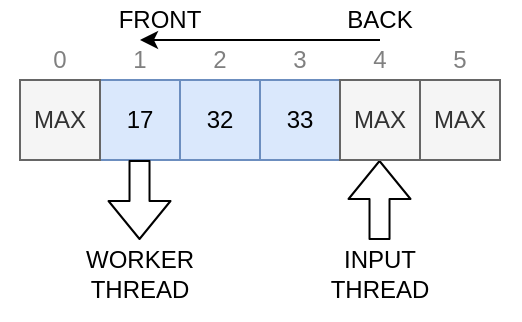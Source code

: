 <mxfile version="14.5.1" type="device" pages="2"><diagram id="fqpvUcI_2OOE-WtMeqyC" name="input-queue"><mxGraphModel dx="982" dy="563" grid="1" gridSize="10" guides="1" tooltips="1" connect="1" arrows="1" fold="1" page="1" pageScale="1" pageWidth="827" pageHeight="1169" math="0" shadow="0"><root><mxCell id="0"/><mxCell id="1" parent="0"/><mxCell id="kQBWMJCzU3zZjBhXw_c7-1" value="" style="rounded=0;whiteSpace=wrap;html=1;fillColor=none;strokeColor=none;" parent="1" vertex="1"><mxGeometry x="70" y="40" width="260" height="160" as="geometry"/></mxCell><mxCell id="Ar-SPghvdCVUFrQx2zSJ-2" value="17" style="rounded=0;whiteSpace=wrap;html=1;fillColor=#dae8fc;strokeColor=#6c8ebf;" parent="1" vertex="1"><mxGeometry x="120" y="80" width="40" height="40" as="geometry"/></mxCell><mxCell id="Ar-SPghvdCVUFrQx2zSJ-3" value="32" style="rounded=0;whiteSpace=wrap;html=1;fillColor=#dae8fc;strokeColor=#6c8ebf;" parent="1" vertex="1"><mxGeometry x="160" y="80" width="40" height="40" as="geometry"/></mxCell><mxCell id="Ar-SPghvdCVUFrQx2zSJ-4" value="33" style="rounded=0;whiteSpace=wrap;html=1;fillColor=#dae8fc;strokeColor=#6c8ebf;" parent="1" vertex="1"><mxGeometry x="200" y="80" width="40" height="40" as="geometry"/></mxCell><mxCell id="Ar-SPghvdCVUFrQx2zSJ-5" value="MAX" style="rounded=0;whiteSpace=wrap;html=1;fillColor=#f5f5f5;strokeColor=#666666;fontColor=#333333;" parent="1" vertex="1"><mxGeometry x="80" y="80" width="40" height="40" as="geometry"/></mxCell><mxCell id="Ar-SPghvdCVUFrQx2zSJ-6" value="MAX" style="rounded=0;whiteSpace=wrap;html=1;fillColor=#f5f5f5;strokeColor=#666666;fontColor=#333333;" parent="1" vertex="1"><mxGeometry x="280" y="80" width="40" height="40" as="geometry"/></mxCell><mxCell id="Ar-SPghvdCVUFrQx2zSJ-7" value="" style="shape=flexArrow;endArrow=classic;html=1;" parent="1" edge="1"><mxGeometry width="50" height="50" relative="1" as="geometry"><mxPoint x="259.76" y="160" as="sourcePoint"/><mxPoint x="259.76" y="120" as="targetPoint"/></mxGeometry></mxCell><mxCell id="Ar-SPghvdCVUFrQx2zSJ-8" value="" style="shape=flexArrow;endArrow=classic;html=1;" parent="1" edge="1"><mxGeometry width="50" height="50" relative="1" as="geometry"><mxPoint x="139.76" y="120" as="sourcePoint"/><mxPoint x="139.76" y="160" as="targetPoint"/></mxGeometry></mxCell><mxCell id="Ar-SPghvdCVUFrQx2zSJ-9" value="MAX" style="rounded=0;whiteSpace=wrap;html=1;fillColor=#f5f5f5;strokeColor=#666666;fontColor=#333333;" parent="1" vertex="1"><mxGeometry x="240" y="80" width="40" height="40" as="geometry"/></mxCell><mxCell id="Ar-SPghvdCVUFrQx2zSJ-11" value="WORKER" style="text;html=1;strokeColor=none;fillColor=none;align=center;verticalAlign=middle;whiteSpace=wrap;rounded=0;" parent="1" vertex="1"><mxGeometry x="105" y="160" width="70" height="20" as="geometry"/></mxCell><mxCell id="Ac_1d3hLh68oMp6rUipk-1" value="FRONT" style="text;html=1;strokeColor=none;fillColor=none;align=center;verticalAlign=middle;whiteSpace=wrap;rounded=0;" parent="1" vertex="1"><mxGeometry x="130" y="40" width="40" height="20" as="geometry"/></mxCell><mxCell id="Ac_1d3hLh68oMp6rUipk-2" value="BACK" style="text;html=1;strokeColor=none;fillColor=none;align=center;verticalAlign=middle;whiteSpace=wrap;rounded=0;" parent="1" vertex="1"><mxGeometry x="240" y="40" width="40" height="20" as="geometry"/></mxCell><mxCell id="Ac_1d3hLh68oMp6rUipk-3" value="" style="endArrow=classic;html=1;" parent="1" edge="1"><mxGeometry width="50" height="50" relative="1" as="geometry"><mxPoint x="260" y="60" as="sourcePoint"/><mxPoint x="140" y="60" as="targetPoint"/></mxGeometry></mxCell><mxCell id="4rZflPPBiK9Hxol1vktw-1" value="0" style="text;html=1;strokeColor=none;fillColor=none;align=center;verticalAlign=middle;whiteSpace=wrap;rounded=0;fontColor=#808080;" parent="1" vertex="1"><mxGeometry x="95" y="60" width="10" height="20" as="geometry"/></mxCell><mxCell id="4rZflPPBiK9Hxol1vktw-9" value="1" style="text;html=1;strokeColor=none;fillColor=none;align=center;verticalAlign=middle;whiteSpace=wrap;rounded=0;fontColor=#808080;" parent="1" vertex="1"><mxGeometry x="135" y="60" width="10" height="20" as="geometry"/></mxCell><mxCell id="4rZflPPBiK9Hxol1vktw-10" value="2" style="text;html=1;strokeColor=none;fillColor=none;align=center;verticalAlign=middle;whiteSpace=wrap;rounded=0;fontColor=#808080;" parent="1" vertex="1"><mxGeometry x="175" y="60" width="10" height="20" as="geometry"/></mxCell><mxCell id="4rZflPPBiK9Hxol1vktw-11" value="3" style="text;html=1;strokeColor=none;fillColor=none;align=center;verticalAlign=middle;whiteSpace=wrap;rounded=0;fontColor=#808080;" parent="1" vertex="1"><mxGeometry x="215" y="60" width="10" height="20" as="geometry"/></mxCell><mxCell id="4rZflPPBiK9Hxol1vktw-12" value="4" style="text;html=1;strokeColor=none;fillColor=none;align=center;verticalAlign=middle;whiteSpace=wrap;rounded=0;fontColor=#808080;" parent="1" vertex="1"><mxGeometry x="255" y="60" width="10" height="20" as="geometry"/></mxCell><mxCell id="4rZflPPBiK9Hxol1vktw-13" value="5" style="text;html=1;strokeColor=none;fillColor=none;align=center;verticalAlign=middle;whiteSpace=wrap;rounded=0;fontColor=#808080;" parent="1" vertex="1"><mxGeometry x="295" y="60" width="10" height="20" as="geometry"/></mxCell><mxCell id="dNiFwM-vASc-LKYlTToF-1" value="THREAD" style="text;html=1;strokeColor=none;fillColor=none;align=center;verticalAlign=middle;whiteSpace=wrap;rounded=0;" vertex="1" parent="1"><mxGeometry x="105" y="180" width="70" height="10" as="geometry"/></mxCell><mxCell id="dNiFwM-vASc-LKYlTToF-2" value="INPUT" style="text;html=1;strokeColor=none;fillColor=none;align=center;verticalAlign=middle;whiteSpace=wrap;rounded=0;" vertex="1" parent="1"><mxGeometry x="225" y="160" width="70" height="20" as="geometry"/></mxCell><mxCell id="dNiFwM-vASc-LKYlTToF-3" value="THREAD" style="text;html=1;strokeColor=none;fillColor=none;align=center;verticalAlign=middle;whiteSpace=wrap;rounded=0;" vertex="1" parent="1"><mxGeometry x="225" y="180" width="70" height="10" as="geometry"/></mxCell></root></mxGraphModel></diagram><diagram name="output-queue" id="xSfk_ydj1Efm_MP_nWqk"><mxGraphModel dx="982" dy="563" grid="1" gridSize="10" guides="1" tooltips="1" connect="1" arrows="1" fold="1" page="1" pageScale="1" pageWidth="827" pageHeight="1169" math="0" shadow="0"><root><mxCell id="K7GK1wh1v2CievCuNcjy-0"/><mxCell id="K7GK1wh1v2CievCuNcjy-1" parent="K7GK1wh1v2CievCuNcjy-0"/><mxCell id="k6r1GVQmajOTicIGkiJP-0" value="" style="rounded=0;whiteSpace=wrap;html=1;fillColor=none;strokeColor=none;" parent="K7GK1wh1v2CievCuNcjy-1" vertex="1"><mxGeometry x="70" y="40" width="260" height="160" as="geometry"/></mxCell><mxCell id="K7GK1wh1v2CievCuNcjy-2" value="5" style="rounded=0;whiteSpace=wrap;html=1;fillColor=#dae8fc;strokeColor=#6c8ebf;" parent="K7GK1wh1v2CievCuNcjy-1" vertex="1"><mxGeometry x="240" y="80" width="40" height="20" as="geometry"/></mxCell><mxCell id="K7GK1wh1v2CievCuNcjy-3" value="11" style="rounded=0;whiteSpace=wrap;html=1;fillColor=#dae8fc;strokeColor=#6c8ebf;" parent="K7GK1wh1v2CievCuNcjy-1" vertex="1"><mxGeometry x="280" y="80" width="40" height="20" as="geometry"/></mxCell><mxCell id="K7GK1wh1v2CievCuNcjy-4" value="12" style="rounded=0;whiteSpace=wrap;html=1;fillColor=#dae8fc;strokeColor=#6c8ebf;" parent="K7GK1wh1v2CievCuNcjy-1" vertex="1"><mxGeometry x="80" y="80" width="40" height="20" as="geometry"/></mxCell><mxCell id="K7GK1wh1v2CievCuNcjy-5" value="MAX" style="rounded=0;whiteSpace=wrap;html=1;fillColor=#f5f5f5;strokeColor=#666666;fontColor=#333333;" parent="K7GK1wh1v2CievCuNcjy-1" vertex="1"><mxGeometry x="200" y="80" width="40" height="20" as="geometry"/></mxCell><mxCell id="K7GK1wh1v2CievCuNcjy-6" value="MAX" style="rounded=0;whiteSpace=wrap;html=1;fillColor=#f5f5f5;strokeColor=#666666;fontColor=#333333;" parent="K7GK1wh1v2CievCuNcjy-1" vertex="1"><mxGeometry x="160" y="80" width="40" height="20" as="geometry"/></mxCell><mxCell id="K7GK1wh1v2CievCuNcjy-7" value="" style="shape=flexArrow;endArrow=classic;html=1;" parent="K7GK1wh1v2CievCuNcjy-1" edge="1"><mxGeometry width="50" height="50" relative="1" as="geometry"><mxPoint x="139.76" y="160" as="sourcePoint"/><mxPoint x="139.76" y="120" as="targetPoint"/></mxGeometry></mxCell><mxCell id="K7GK1wh1v2CievCuNcjy-8" value="" style="shape=flexArrow;endArrow=classic;html=1;" parent="K7GK1wh1v2CievCuNcjy-1" edge="1"><mxGeometry width="50" height="50" relative="1" as="geometry"><mxPoint x="259.76" y="120" as="sourcePoint"/><mxPoint x="259.76" y="160" as="targetPoint"/></mxGeometry></mxCell><mxCell id="K7GK1wh1v2CievCuNcjy-9" value="MAX" style="rounded=0;whiteSpace=wrap;html=1;fillColor=#f5f5f5;strokeColor=#666666;fontColor=#333333;" parent="K7GK1wh1v2CievCuNcjy-1" vertex="1"><mxGeometry x="120" y="80" width="40" height="20" as="geometry"/></mxCell><mxCell id="K7GK1wh1v2CievCuNcjy-12" value="'#'" style="rounded=0;whiteSpace=wrap;html=1;fillColor=#dae8fc;strokeColor=#6c8ebf;" parent="K7GK1wh1v2CievCuNcjy-1" vertex="1"><mxGeometry x="240" y="100" width="40" height="20" as="geometry"/></mxCell><mxCell id="K7GK1wh1v2CievCuNcjy-13" value="'.'" style="rounded=0;whiteSpace=wrap;html=1;fillColor=#dae8fc;strokeColor=#6c8ebf;" parent="K7GK1wh1v2CievCuNcjy-1" vertex="1"><mxGeometry x="280" y="100" width="40" height="20" as="geometry"/></mxCell><mxCell id="K7GK1wh1v2CievCuNcjy-14" value="'.'" style="rounded=0;whiteSpace=wrap;html=1;fillColor=#dae8fc;strokeColor=#6c8ebf;" parent="K7GK1wh1v2CievCuNcjy-1" vertex="1"><mxGeometry x="80" y="100" width="40" height="20" as="geometry"/></mxCell><mxCell id="K7GK1wh1v2CievCuNcjy-15" value="'#'" style="rounded=0;whiteSpace=wrap;html=1;fillColor=#f5f5f5;strokeColor=#666666;fontColor=#333333;" parent="K7GK1wh1v2CievCuNcjy-1" vertex="1"><mxGeometry x="200" y="100" width="40" height="20" as="geometry"/></mxCell><mxCell id="K7GK1wh1v2CievCuNcjy-16" value="'.'" style="rounded=0;whiteSpace=wrap;html=1;fillColor=#f5f5f5;strokeColor=#666666;fontColor=#333333;" parent="K7GK1wh1v2CievCuNcjy-1" vertex="1"><mxGeometry x="120" y="100" width="40" height="20" as="geometry"/></mxCell><mxCell id="K7GK1wh1v2CievCuNcjy-17" value="'#'" style="rounded=0;whiteSpace=wrap;html=1;fillColor=#f5f5f5;strokeColor=#666666;fontColor=#333333;" parent="K7GK1wh1v2CievCuNcjy-1" vertex="1"><mxGeometry x="160" y="100" width="40" height="20" as="geometry"/></mxCell><mxCell id="WsYLK8EODX8ASd4x2u8c-0" value="FRONT" style="text;html=1;strokeColor=none;fillColor=none;align=center;verticalAlign=middle;whiteSpace=wrap;rounded=0;" parent="K7GK1wh1v2CievCuNcjy-1" vertex="1"><mxGeometry x="250" y="40" width="40" height="20" as="geometry"/></mxCell><mxCell id="WsYLK8EODX8ASd4x2u8c-1" value="BACK" style="text;html=1;strokeColor=none;fillColor=none;align=center;verticalAlign=middle;whiteSpace=wrap;rounded=0;" parent="K7GK1wh1v2CievCuNcjy-1" vertex="1"><mxGeometry x="120" y="40" width="40" height="20" as="geometry"/></mxCell><mxCell id="WsYLK8EODX8ASd4x2u8c-2" value="" style="endArrow=classic;html=1;" parent="K7GK1wh1v2CievCuNcjy-1" edge="1"><mxGeometry width="50" height="50" relative="1" as="geometry"><mxPoint x="320" y="60" as="sourcePoint"/><mxPoint x="260" y="60" as="targetPoint"/></mxGeometry></mxCell><mxCell id="cnG8SXfLHjOlk0D5bRvI-0" value="" style="endArrow=classic;html=1;" parent="K7GK1wh1v2CievCuNcjy-1" edge="1"><mxGeometry width="50" height="50" relative="1" as="geometry"><mxPoint x="140" y="59" as="sourcePoint"/><mxPoint x="80" y="59.31" as="targetPoint"/></mxGeometry></mxCell><mxCell id="wxaWXup63IF33WUTHpO_-0" value="0" style="text;html=1;strokeColor=none;fillColor=none;align=center;verticalAlign=middle;whiteSpace=wrap;rounded=0;fontColor=#808080;" parent="K7GK1wh1v2CievCuNcjy-1" vertex="1"><mxGeometry x="95" y="60" width="10" height="20" as="geometry"/></mxCell><mxCell id="wxaWXup63IF33WUTHpO_-1" value="1" style="text;html=1;strokeColor=none;fillColor=none;align=center;verticalAlign=middle;whiteSpace=wrap;rounded=0;fontColor=#808080;" parent="K7GK1wh1v2CievCuNcjy-1" vertex="1"><mxGeometry x="135" y="60" width="10" height="20" as="geometry"/></mxCell><mxCell id="wxaWXup63IF33WUTHpO_-2" value="2" style="text;html=1;strokeColor=none;fillColor=none;align=center;verticalAlign=middle;whiteSpace=wrap;rounded=0;fontColor=#808080;" parent="K7GK1wh1v2CievCuNcjy-1" vertex="1"><mxGeometry x="175" y="60" width="10" height="20" as="geometry"/></mxCell><mxCell id="wxaWXup63IF33WUTHpO_-3" value="3" style="text;html=1;strokeColor=none;fillColor=none;align=center;verticalAlign=middle;whiteSpace=wrap;rounded=0;fontColor=#808080;" parent="K7GK1wh1v2CievCuNcjy-1" vertex="1"><mxGeometry x="215" y="60" width="10" height="20" as="geometry"/></mxCell><mxCell id="wxaWXup63IF33WUTHpO_-4" value="4" style="text;html=1;strokeColor=none;fillColor=none;align=center;verticalAlign=middle;whiteSpace=wrap;rounded=0;fontColor=#808080;" parent="K7GK1wh1v2CievCuNcjy-1" vertex="1"><mxGeometry x="255" y="60" width="10" height="20" as="geometry"/></mxCell><mxCell id="wxaWXup63IF33WUTHpO_-5" value="5" style="text;html=1;strokeColor=none;fillColor=none;align=center;verticalAlign=middle;whiteSpace=wrap;rounded=0;fontColor=#808080;" parent="K7GK1wh1v2CievCuNcjy-1" vertex="1"><mxGeometry x="295" y="60" width="10" height="20" as="geometry"/></mxCell><mxCell id="zmDlwlhGwo-37il_FOXr-0" value="WORKER" style="text;html=1;strokeColor=none;fillColor=none;align=center;verticalAlign=middle;whiteSpace=wrap;rounded=0;" vertex="1" parent="K7GK1wh1v2CievCuNcjy-1"><mxGeometry x="105" y="160" width="70" height="20" as="geometry"/></mxCell><mxCell id="zmDlwlhGwo-37il_FOXr-1" value="THREAD" style="text;html=1;strokeColor=none;fillColor=none;align=center;verticalAlign=middle;whiteSpace=wrap;rounded=0;" vertex="1" parent="K7GK1wh1v2CievCuNcjy-1"><mxGeometry x="105" y="180" width="70" height="10" as="geometry"/></mxCell><mxCell id="zmDlwlhGwo-37il_FOXr-2" value="OUTPUT" style="text;html=1;strokeColor=none;fillColor=none;align=center;verticalAlign=middle;whiteSpace=wrap;rounded=0;" vertex="1" parent="K7GK1wh1v2CievCuNcjy-1"><mxGeometry x="225" y="160" width="70" height="20" as="geometry"/></mxCell><mxCell id="zmDlwlhGwo-37il_FOXr-3" value="THREAD" style="text;html=1;strokeColor=none;fillColor=none;align=center;verticalAlign=middle;whiteSpace=wrap;rounded=0;" vertex="1" parent="K7GK1wh1v2CievCuNcjy-1"><mxGeometry x="225" y="180" width="70" height="10" as="geometry"/></mxCell></root></mxGraphModel></diagram></mxfile>